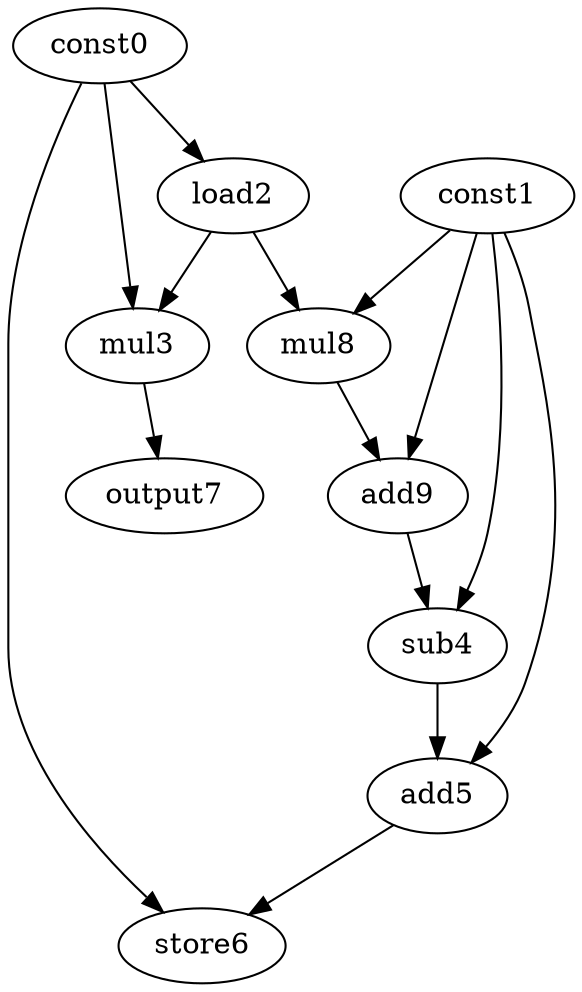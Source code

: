 digraph G { 
const0[opcode=const]; 
const1[opcode=const]; 
load2[opcode=load]; 
mul3[opcode=mul]; 
sub4[opcode=sub]; 
add5[opcode=add]; 
store6[opcode=store]; 
output7[opcode=output]; 
mul8[opcode=mul]; 
add9[opcode=add]; 
const0->load2[operand=0];
const0->mul3[operand=0];
load2->mul3[operand=1];
const1->mul8[operand=0];
load2->mul8[operand=1];
mul3->output7[operand=0];
mul8->add9[operand=0];
const1->add9[operand=1];
add9->sub4[operand=0];
const1->sub4[operand=1];
const1->add5[operand=0];
sub4->add5[operand=1];
const0->store6[operand=0];
add5->store6[operand=1];
}
